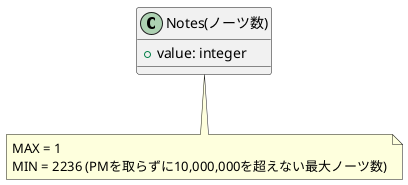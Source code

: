 @startuml Notes

class "Notes(ノーツ数)" as Notes {
    + value: integer
}


note bottom of Notes
    MAX = 1
    MIN = 2236 (PMを取らずに10,000,000を超えない最大ノーツ数)
end note

@enduml
